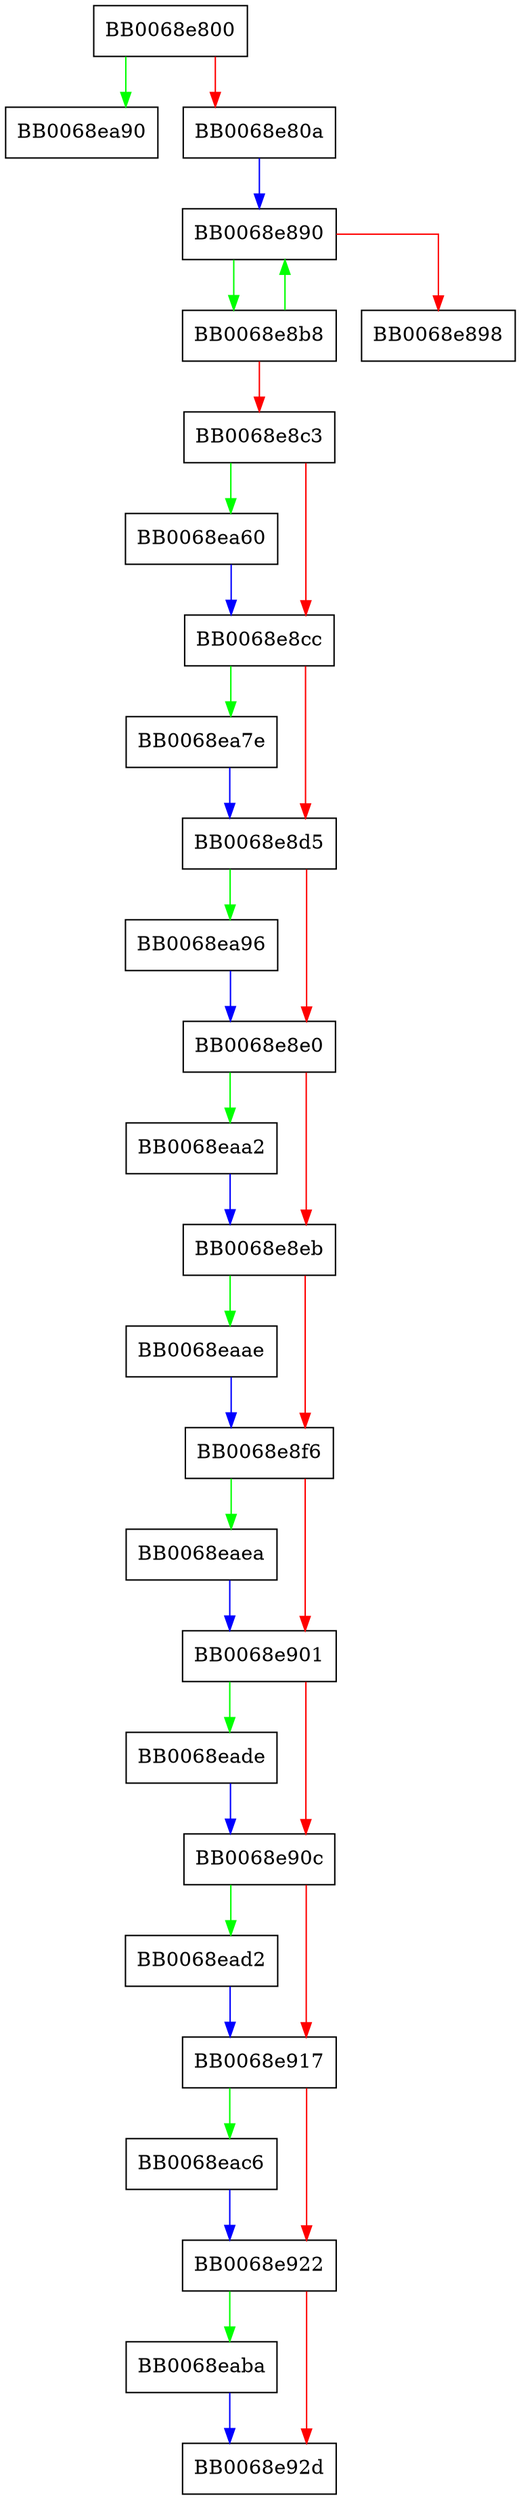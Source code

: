 digraph ossl_prov_bio_from_dispatch {
  node [shape="box"];
  graph [splines=ortho];
  BB0068e800 -> BB0068ea90 [color="green"];
  BB0068e800 -> BB0068e80a [color="red"];
  BB0068e80a -> BB0068e890 [color="blue"];
  BB0068e890 -> BB0068e8b8 [color="green"];
  BB0068e890 -> BB0068e898 [color="red"];
  BB0068e8b8 -> BB0068e890 [color="green"];
  BB0068e8b8 -> BB0068e8c3 [color="red"];
  BB0068e8c3 -> BB0068ea60 [color="green"];
  BB0068e8c3 -> BB0068e8cc [color="red"];
  BB0068e8cc -> BB0068ea7e [color="green"];
  BB0068e8cc -> BB0068e8d5 [color="red"];
  BB0068e8d5 -> BB0068ea96 [color="green"];
  BB0068e8d5 -> BB0068e8e0 [color="red"];
  BB0068e8e0 -> BB0068eaa2 [color="green"];
  BB0068e8e0 -> BB0068e8eb [color="red"];
  BB0068e8eb -> BB0068eaae [color="green"];
  BB0068e8eb -> BB0068e8f6 [color="red"];
  BB0068e8f6 -> BB0068eaea [color="green"];
  BB0068e8f6 -> BB0068e901 [color="red"];
  BB0068e901 -> BB0068eade [color="green"];
  BB0068e901 -> BB0068e90c [color="red"];
  BB0068e90c -> BB0068ead2 [color="green"];
  BB0068e90c -> BB0068e917 [color="red"];
  BB0068e917 -> BB0068eac6 [color="green"];
  BB0068e917 -> BB0068e922 [color="red"];
  BB0068e922 -> BB0068eaba [color="green"];
  BB0068e922 -> BB0068e92d [color="red"];
  BB0068ea60 -> BB0068e8cc [color="blue"];
  BB0068ea7e -> BB0068e8d5 [color="blue"];
  BB0068ea96 -> BB0068e8e0 [color="blue"];
  BB0068eaa2 -> BB0068e8eb [color="blue"];
  BB0068eaae -> BB0068e8f6 [color="blue"];
  BB0068eaba -> BB0068e92d [color="blue"];
  BB0068eac6 -> BB0068e922 [color="blue"];
  BB0068ead2 -> BB0068e917 [color="blue"];
  BB0068eade -> BB0068e90c [color="blue"];
  BB0068eaea -> BB0068e901 [color="blue"];
}
